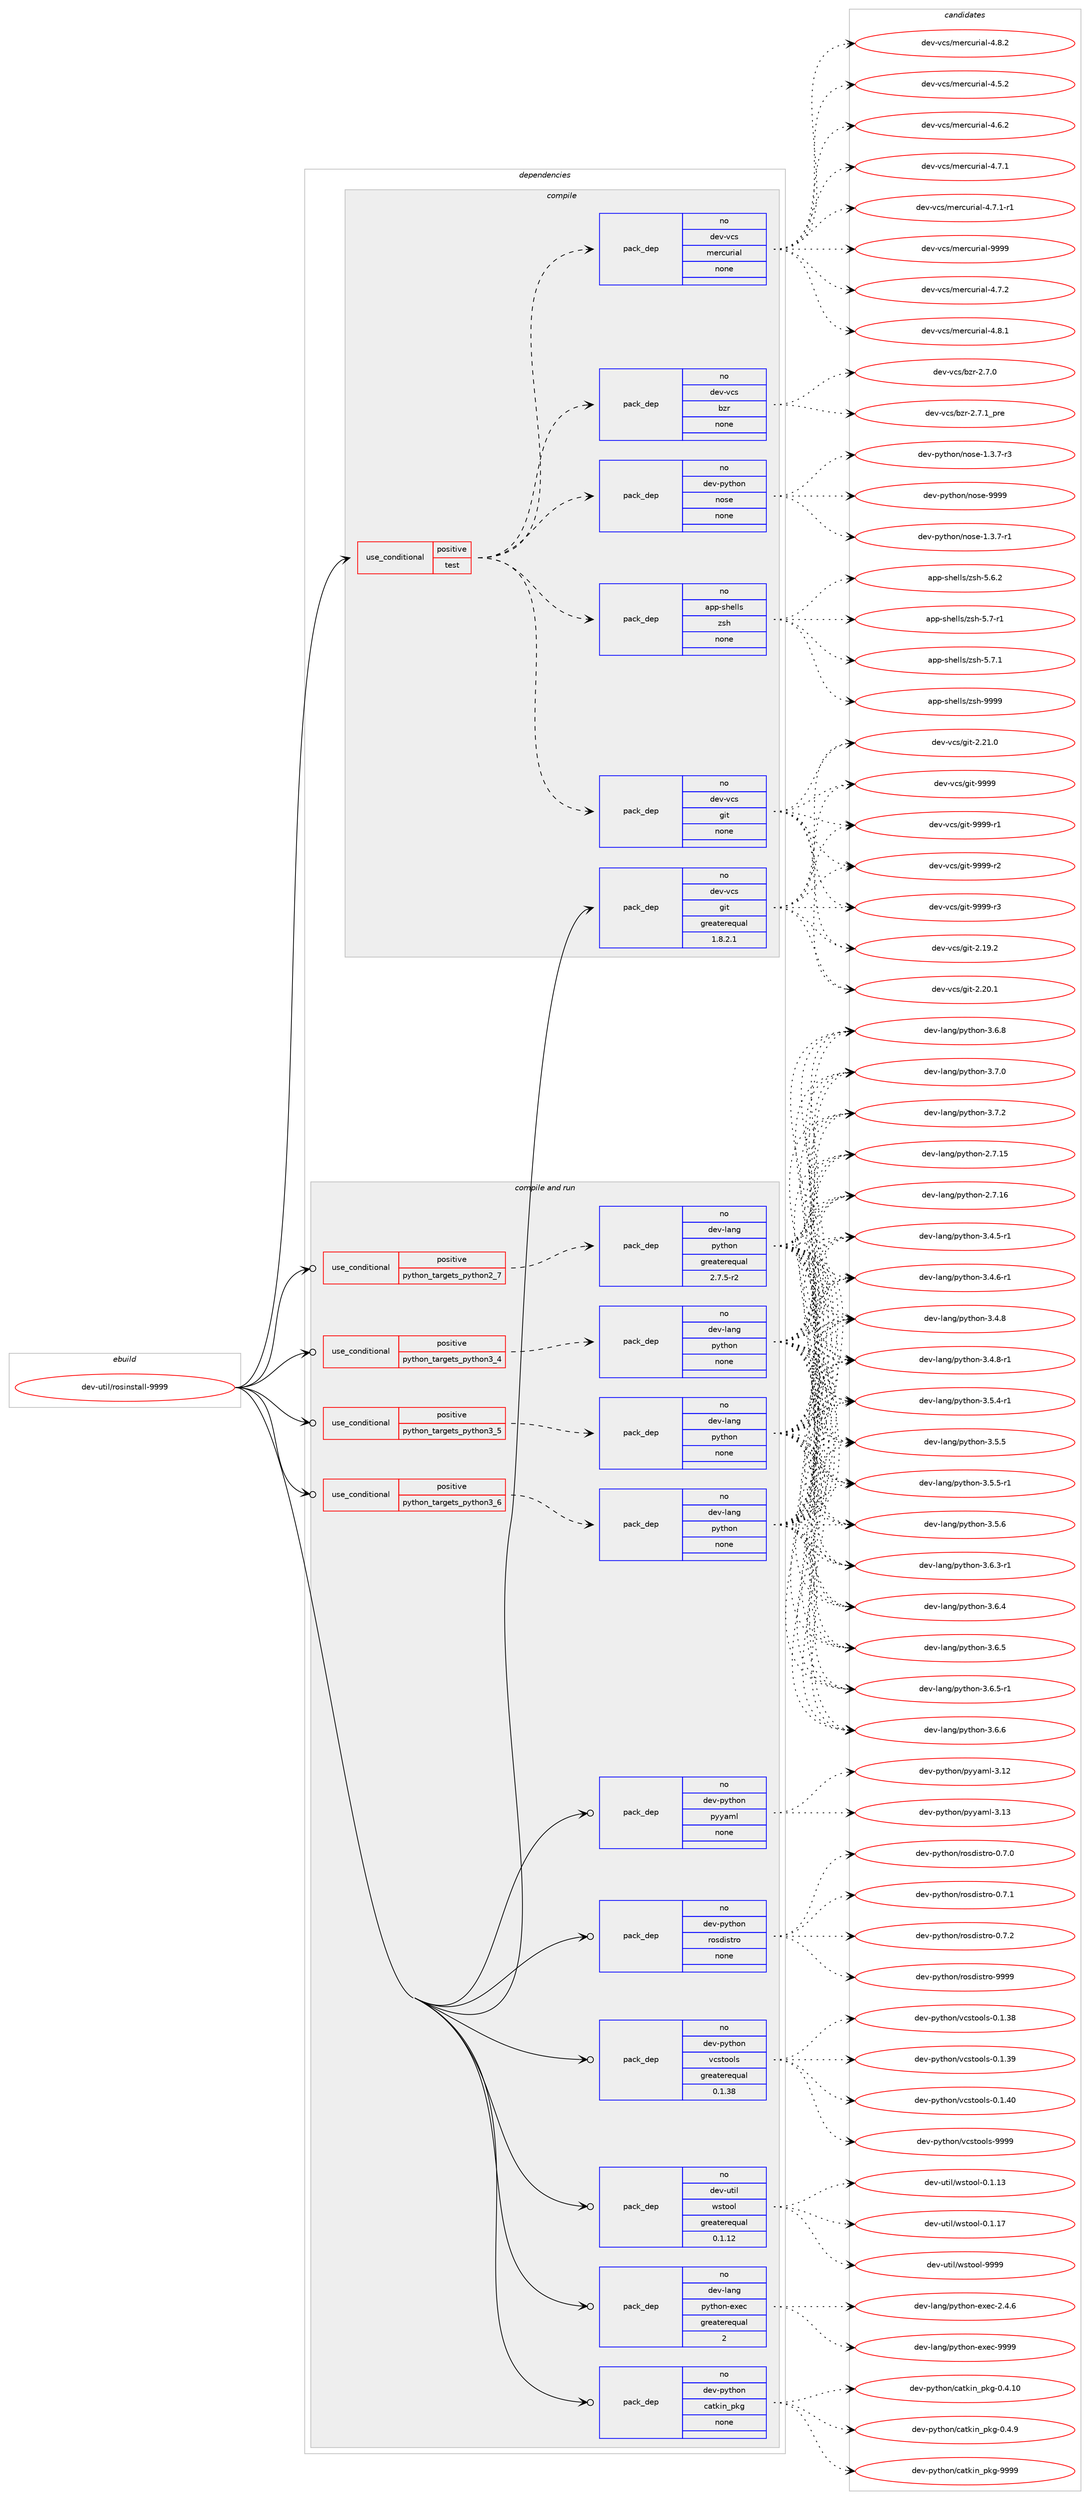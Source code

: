digraph prolog {

# *************
# Graph options
# *************

newrank=true;
concentrate=true;
compound=true;
graph [rankdir=LR,fontname=Helvetica,fontsize=10,ranksep=1.5];#, ranksep=2.5, nodesep=0.2];
edge  [arrowhead=vee];
node  [fontname=Helvetica,fontsize=10];

# **********
# The ebuild
# **********

subgraph cluster_leftcol {
color=gray;
rank=same;
label=<<i>ebuild</i>>;
id [label="dev-util/rosinstall-9999", color=red, width=4, href="../dev-util/rosinstall-9999.svg"];
}

# ****************
# The dependencies
# ****************

subgraph cluster_midcol {
color=gray;
label=<<i>dependencies</i>>;
subgraph cluster_compile {
fillcolor="#eeeeee";
style=filled;
label=<<i>compile</i>>;
subgraph cond424993 {
dependency1548771 [label=<<TABLE BORDER="0" CELLBORDER="1" CELLSPACING="0" CELLPADDING="4"><TR><TD ROWSPAN="3" CELLPADDING="10">use_conditional</TD></TR><TR><TD>positive</TD></TR><TR><TD>test</TD></TR></TABLE>>, shape=none, color=red];
subgraph pack1100071 {
dependency1548772 [label=<<TABLE BORDER="0" CELLBORDER="1" CELLSPACING="0" CELLPADDING="4" WIDTH="220"><TR><TD ROWSPAN="6" CELLPADDING="30">pack_dep</TD></TR><TR><TD WIDTH="110">no</TD></TR><TR><TD>dev-python</TD></TR><TR><TD>nose</TD></TR><TR><TD>none</TD></TR><TR><TD></TD></TR></TABLE>>, shape=none, color=blue];
}
dependency1548771:e -> dependency1548772:w [weight=20,style="dashed",arrowhead="vee"];
subgraph pack1100072 {
dependency1548773 [label=<<TABLE BORDER="0" CELLBORDER="1" CELLSPACING="0" CELLPADDING="4" WIDTH="220"><TR><TD ROWSPAN="6" CELLPADDING="30">pack_dep</TD></TR><TR><TD WIDTH="110">no</TD></TR><TR><TD>dev-vcs</TD></TR><TR><TD>git</TD></TR><TR><TD>none</TD></TR><TR><TD></TD></TR></TABLE>>, shape=none, color=blue];
}
dependency1548771:e -> dependency1548773:w [weight=20,style="dashed",arrowhead="vee"];
subgraph pack1100073 {
dependency1548774 [label=<<TABLE BORDER="0" CELLBORDER="1" CELLSPACING="0" CELLPADDING="4" WIDTH="220"><TR><TD ROWSPAN="6" CELLPADDING="30">pack_dep</TD></TR><TR><TD WIDTH="110">no</TD></TR><TR><TD>dev-vcs</TD></TR><TR><TD>bzr</TD></TR><TR><TD>none</TD></TR><TR><TD></TD></TR></TABLE>>, shape=none, color=blue];
}
dependency1548771:e -> dependency1548774:w [weight=20,style="dashed",arrowhead="vee"];
subgraph pack1100074 {
dependency1548775 [label=<<TABLE BORDER="0" CELLBORDER="1" CELLSPACING="0" CELLPADDING="4" WIDTH="220"><TR><TD ROWSPAN="6" CELLPADDING="30">pack_dep</TD></TR><TR><TD WIDTH="110">no</TD></TR><TR><TD>dev-vcs</TD></TR><TR><TD>mercurial</TD></TR><TR><TD>none</TD></TR><TR><TD></TD></TR></TABLE>>, shape=none, color=blue];
}
dependency1548771:e -> dependency1548775:w [weight=20,style="dashed",arrowhead="vee"];
subgraph pack1100075 {
dependency1548776 [label=<<TABLE BORDER="0" CELLBORDER="1" CELLSPACING="0" CELLPADDING="4" WIDTH="220"><TR><TD ROWSPAN="6" CELLPADDING="30">pack_dep</TD></TR><TR><TD WIDTH="110">no</TD></TR><TR><TD>app-shells</TD></TR><TR><TD>zsh</TD></TR><TR><TD>none</TD></TR><TR><TD></TD></TR></TABLE>>, shape=none, color=blue];
}
dependency1548771:e -> dependency1548776:w [weight=20,style="dashed",arrowhead="vee"];
}
id:e -> dependency1548771:w [weight=20,style="solid",arrowhead="vee"];
subgraph pack1100076 {
dependency1548777 [label=<<TABLE BORDER="0" CELLBORDER="1" CELLSPACING="0" CELLPADDING="4" WIDTH="220"><TR><TD ROWSPAN="6" CELLPADDING="30">pack_dep</TD></TR><TR><TD WIDTH="110">no</TD></TR><TR><TD>dev-vcs</TD></TR><TR><TD>git</TD></TR><TR><TD>greaterequal</TD></TR><TR><TD>1.8.2.1</TD></TR></TABLE>>, shape=none, color=blue];
}
id:e -> dependency1548777:w [weight=20,style="solid",arrowhead="vee"];
}
subgraph cluster_compileandrun {
fillcolor="#eeeeee";
style=filled;
label=<<i>compile and run</i>>;
subgraph cond424994 {
dependency1548778 [label=<<TABLE BORDER="0" CELLBORDER="1" CELLSPACING="0" CELLPADDING="4"><TR><TD ROWSPAN="3" CELLPADDING="10">use_conditional</TD></TR><TR><TD>positive</TD></TR><TR><TD>python_targets_python2_7</TD></TR></TABLE>>, shape=none, color=red];
subgraph pack1100077 {
dependency1548779 [label=<<TABLE BORDER="0" CELLBORDER="1" CELLSPACING="0" CELLPADDING="4" WIDTH="220"><TR><TD ROWSPAN="6" CELLPADDING="30">pack_dep</TD></TR><TR><TD WIDTH="110">no</TD></TR><TR><TD>dev-lang</TD></TR><TR><TD>python</TD></TR><TR><TD>greaterequal</TD></TR><TR><TD>2.7.5-r2</TD></TR></TABLE>>, shape=none, color=blue];
}
dependency1548778:e -> dependency1548779:w [weight=20,style="dashed",arrowhead="vee"];
}
id:e -> dependency1548778:w [weight=20,style="solid",arrowhead="odotvee"];
subgraph cond424995 {
dependency1548780 [label=<<TABLE BORDER="0" CELLBORDER="1" CELLSPACING="0" CELLPADDING="4"><TR><TD ROWSPAN="3" CELLPADDING="10">use_conditional</TD></TR><TR><TD>positive</TD></TR><TR><TD>python_targets_python3_4</TD></TR></TABLE>>, shape=none, color=red];
subgraph pack1100078 {
dependency1548781 [label=<<TABLE BORDER="0" CELLBORDER="1" CELLSPACING="0" CELLPADDING="4" WIDTH="220"><TR><TD ROWSPAN="6" CELLPADDING="30">pack_dep</TD></TR><TR><TD WIDTH="110">no</TD></TR><TR><TD>dev-lang</TD></TR><TR><TD>python</TD></TR><TR><TD>none</TD></TR><TR><TD></TD></TR></TABLE>>, shape=none, color=blue];
}
dependency1548780:e -> dependency1548781:w [weight=20,style="dashed",arrowhead="vee"];
}
id:e -> dependency1548780:w [weight=20,style="solid",arrowhead="odotvee"];
subgraph cond424996 {
dependency1548782 [label=<<TABLE BORDER="0" CELLBORDER="1" CELLSPACING="0" CELLPADDING="4"><TR><TD ROWSPAN="3" CELLPADDING="10">use_conditional</TD></TR><TR><TD>positive</TD></TR><TR><TD>python_targets_python3_5</TD></TR></TABLE>>, shape=none, color=red];
subgraph pack1100079 {
dependency1548783 [label=<<TABLE BORDER="0" CELLBORDER="1" CELLSPACING="0" CELLPADDING="4" WIDTH="220"><TR><TD ROWSPAN="6" CELLPADDING="30">pack_dep</TD></TR><TR><TD WIDTH="110">no</TD></TR><TR><TD>dev-lang</TD></TR><TR><TD>python</TD></TR><TR><TD>none</TD></TR><TR><TD></TD></TR></TABLE>>, shape=none, color=blue];
}
dependency1548782:e -> dependency1548783:w [weight=20,style="dashed",arrowhead="vee"];
}
id:e -> dependency1548782:w [weight=20,style="solid",arrowhead="odotvee"];
subgraph cond424997 {
dependency1548784 [label=<<TABLE BORDER="0" CELLBORDER="1" CELLSPACING="0" CELLPADDING="4"><TR><TD ROWSPAN="3" CELLPADDING="10">use_conditional</TD></TR><TR><TD>positive</TD></TR><TR><TD>python_targets_python3_6</TD></TR></TABLE>>, shape=none, color=red];
subgraph pack1100080 {
dependency1548785 [label=<<TABLE BORDER="0" CELLBORDER="1" CELLSPACING="0" CELLPADDING="4" WIDTH="220"><TR><TD ROWSPAN="6" CELLPADDING="30">pack_dep</TD></TR><TR><TD WIDTH="110">no</TD></TR><TR><TD>dev-lang</TD></TR><TR><TD>python</TD></TR><TR><TD>none</TD></TR><TR><TD></TD></TR></TABLE>>, shape=none, color=blue];
}
dependency1548784:e -> dependency1548785:w [weight=20,style="dashed",arrowhead="vee"];
}
id:e -> dependency1548784:w [weight=20,style="solid",arrowhead="odotvee"];
subgraph pack1100081 {
dependency1548786 [label=<<TABLE BORDER="0" CELLBORDER="1" CELLSPACING="0" CELLPADDING="4" WIDTH="220"><TR><TD ROWSPAN="6" CELLPADDING="30">pack_dep</TD></TR><TR><TD WIDTH="110">no</TD></TR><TR><TD>dev-lang</TD></TR><TR><TD>python-exec</TD></TR><TR><TD>greaterequal</TD></TR><TR><TD>2</TD></TR></TABLE>>, shape=none, color=blue];
}
id:e -> dependency1548786:w [weight=20,style="solid",arrowhead="odotvee"];
subgraph pack1100082 {
dependency1548787 [label=<<TABLE BORDER="0" CELLBORDER="1" CELLSPACING="0" CELLPADDING="4" WIDTH="220"><TR><TD ROWSPAN="6" CELLPADDING="30">pack_dep</TD></TR><TR><TD WIDTH="110">no</TD></TR><TR><TD>dev-python</TD></TR><TR><TD>catkin_pkg</TD></TR><TR><TD>none</TD></TR><TR><TD></TD></TR></TABLE>>, shape=none, color=blue];
}
id:e -> dependency1548787:w [weight=20,style="solid",arrowhead="odotvee"];
subgraph pack1100083 {
dependency1548788 [label=<<TABLE BORDER="0" CELLBORDER="1" CELLSPACING="0" CELLPADDING="4" WIDTH="220"><TR><TD ROWSPAN="6" CELLPADDING="30">pack_dep</TD></TR><TR><TD WIDTH="110">no</TD></TR><TR><TD>dev-python</TD></TR><TR><TD>pyyaml</TD></TR><TR><TD>none</TD></TR><TR><TD></TD></TR></TABLE>>, shape=none, color=blue];
}
id:e -> dependency1548788:w [weight=20,style="solid",arrowhead="odotvee"];
subgraph pack1100084 {
dependency1548789 [label=<<TABLE BORDER="0" CELLBORDER="1" CELLSPACING="0" CELLPADDING="4" WIDTH="220"><TR><TD ROWSPAN="6" CELLPADDING="30">pack_dep</TD></TR><TR><TD WIDTH="110">no</TD></TR><TR><TD>dev-python</TD></TR><TR><TD>rosdistro</TD></TR><TR><TD>none</TD></TR><TR><TD></TD></TR></TABLE>>, shape=none, color=blue];
}
id:e -> dependency1548789:w [weight=20,style="solid",arrowhead="odotvee"];
subgraph pack1100085 {
dependency1548790 [label=<<TABLE BORDER="0" CELLBORDER="1" CELLSPACING="0" CELLPADDING="4" WIDTH="220"><TR><TD ROWSPAN="6" CELLPADDING="30">pack_dep</TD></TR><TR><TD WIDTH="110">no</TD></TR><TR><TD>dev-python</TD></TR><TR><TD>vcstools</TD></TR><TR><TD>greaterequal</TD></TR><TR><TD>0.1.38</TD></TR></TABLE>>, shape=none, color=blue];
}
id:e -> dependency1548790:w [weight=20,style="solid",arrowhead="odotvee"];
subgraph pack1100086 {
dependency1548791 [label=<<TABLE BORDER="0" CELLBORDER="1" CELLSPACING="0" CELLPADDING="4" WIDTH="220"><TR><TD ROWSPAN="6" CELLPADDING="30">pack_dep</TD></TR><TR><TD WIDTH="110">no</TD></TR><TR><TD>dev-util</TD></TR><TR><TD>wstool</TD></TR><TR><TD>greaterequal</TD></TR><TR><TD>0.1.12</TD></TR></TABLE>>, shape=none, color=blue];
}
id:e -> dependency1548791:w [weight=20,style="solid",arrowhead="odotvee"];
}
subgraph cluster_run {
fillcolor="#eeeeee";
style=filled;
label=<<i>run</i>>;
}
}

# **************
# The candidates
# **************

subgraph cluster_choices {
rank=same;
color=gray;
label=<<i>candidates</i>>;

subgraph choice1100071 {
color=black;
nodesep=1;
choice10010111845112121116104111110471101111151014549465146554511449 [label="dev-python/nose-1.3.7-r1", color=red, width=4,href="../dev-python/nose-1.3.7-r1.svg"];
choice10010111845112121116104111110471101111151014549465146554511451 [label="dev-python/nose-1.3.7-r3", color=red, width=4,href="../dev-python/nose-1.3.7-r3.svg"];
choice10010111845112121116104111110471101111151014557575757 [label="dev-python/nose-9999", color=red, width=4,href="../dev-python/nose-9999.svg"];
dependency1548772:e -> choice10010111845112121116104111110471101111151014549465146554511449:w [style=dotted,weight="100"];
dependency1548772:e -> choice10010111845112121116104111110471101111151014549465146554511451:w [style=dotted,weight="100"];
dependency1548772:e -> choice10010111845112121116104111110471101111151014557575757:w [style=dotted,weight="100"];
}
subgraph choice1100072 {
color=black;
nodesep=1;
choice10010111845118991154710310511645504649574650 [label="dev-vcs/git-2.19.2", color=red, width=4,href="../dev-vcs/git-2.19.2.svg"];
choice10010111845118991154710310511645504650484649 [label="dev-vcs/git-2.20.1", color=red, width=4,href="../dev-vcs/git-2.20.1.svg"];
choice10010111845118991154710310511645504650494648 [label="dev-vcs/git-2.21.0", color=red, width=4,href="../dev-vcs/git-2.21.0.svg"];
choice1001011184511899115471031051164557575757 [label="dev-vcs/git-9999", color=red, width=4,href="../dev-vcs/git-9999.svg"];
choice10010111845118991154710310511645575757574511449 [label="dev-vcs/git-9999-r1", color=red, width=4,href="../dev-vcs/git-9999-r1.svg"];
choice10010111845118991154710310511645575757574511450 [label="dev-vcs/git-9999-r2", color=red, width=4,href="../dev-vcs/git-9999-r2.svg"];
choice10010111845118991154710310511645575757574511451 [label="dev-vcs/git-9999-r3", color=red, width=4,href="../dev-vcs/git-9999-r3.svg"];
dependency1548773:e -> choice10010111845118991154710310511645504649574650:w [style=dotted,weight="100"];
dependency1548773:e -> choice10010111845118991154710310511645504650484649:w [style=dotted,weight="100"];
dependency1548773:e -> choice10010111845118991154710310511645504650494648:w [style=dotted,weight="100"];
dependency1548773:e -> choice1001011184511899115471031051164557575757:w [style=dotted,weight="100"];
dependency1548773:e -> choice10010111845118991154710310511645575757574511449:w [style=dotted,weight="100"];
dependency1548773:e -> choice10010111845118991154710310511645575757574511450:w [style=dotted,weight="100"];
dependency1548773:e -> choice10010111845118991154710310511645575757574511451:w [style=dotted,weight="100"];
}
subgraph choice1100073 {
color=black;
nodesep=1;
choice10010111845118991154798122114455046554648 [label="dev-vcs/bzr-2.7.0", color=red, width=4,href="../dev-vcs/bzr-2.7.0.svg"];
choice1001011184511899115479812211445504655464995112114101 [label="dev-vcs/bzr-2.7.1_pre", color=red, width=4,href="../dev-vcs/bzr-2.7.1_pre.svg"];
dependency1548774:e -> choice10010111845118991154798122114455046554648:w [style=dotted,weight="100"];
dependency1548774:e -> choice1001011184511899115479812211445504655464995112114101:w [style=dotted,weight="100"];
}
subgraph choice1100074 {
color=black;
nodesep=1;
choice1001011184511899115471091011149911711410597108455246534650 [label="dev-vcs/mercurial-4.5.2", color=red, width=4,href="../dev-vcs/mercurial-4.5.2.svg"];
choice1001011184511899115471091011149911711410597108455246544650 [label="dev-vcs/mercurial-4.6.2", color=red, width=4,href="../dev-vcs/mercurial-4.6.2.svg"];
choice1001011184511899115471091011149911711410597108455246554649 [label="dev-vcs/mercurial-4.7.1", color=red, width=4,href="../dev-vcs/mercurial-4.7.1.svg"];
choice10010111845118991154710910111499117114105971084552465546494511449 [label="dev-vcs/mercurial-4.7.1-r1", color=red, width=4,href="../dev-vcs/mercurial-4.7.1-r1.svg"];
choice1001011184511899115471091011149911711410597108455246554650 [label="dev-vcs/mercurial-4.7.2", color=red, width=4,href="../dev-vcs/mercurial-4.7.2.svg"];
choice1001011184511899115471091011149911711410597108455246564649 [label="dev-vcs/mercurial-4.8.1", color=red, width=4,href="../dev-vcs/mercurial-4.8.1.svg"];
choice1001011184511899115471091011149911711410597108455246564650 [label="dev-vcs/mercurial-4.8.2", color=red, width=4,href="../dev-vcs/mercurial-4.8.2.svg"];
choice10010111845118991154710910111499117114105971084557575757 [label="dev-vcs/mercurial-9999", color=red, width=4,href="../dev-vcs/mercurial-9999.svg"];
dependency1548775:e -> choice1001011184511899115471091011149911711410597108455246534650:w [style=dotted,weight="100"];
dependency1548775:e -> choice1001011184511899115471091011149911711410597108455246544650:w [style=dotted,weight="100"];
dependency1548775:e -> choice1001011184511899115471091011149911711410597108455246554649:w [style=dotted,weight="100"];
dependency1548775:e -> choice10010111845118991154710910111499117114105971084552465546494511449:w [style=dotted,weight="100"];
dependency1548775:e -> choice1001011184511899115471091011149911711410597108455246554650:w [style=dotted,weight="100"];
dependency1548775:e -> choice1001011184511899115471091011149911711410597108455246564649:w [style=dotted,weight="100"];
dependency1548775:e -> choice1001011184511899115471091011149911711410597108455246564650:w [style=dotted,weight="100"];
dependency1548775:e -> choice10010111845118991154710910111499117114105971084557575757:w [style=dotted,weight="100"];
}
subgraph choice1100075 {
color=black;
nodesep=1;
choice971121124511510410110810811547122115104455346544650 [label="app-shells/zsh-5.6.2", color=red, width=4,href="../app-shells/zsh-5.6.2.svg"];
choice971121124511510410110810811547122115104455346554511449 [label="app-shells/zsh-5.7-r1", color=red, width=4,href="../app-shells/zsh-5.7-r1.svg"];
choice971121124511510410110810811547122115104455346554649 [label="app-shells/zsh-5.7.1", color=red, width=4,href="../app-shells/zsh-5.7.1.svg"];
choice9711211245115104101108108115471221151044557575757 [label="app-shells/zsh-9999", color=red, width=4,href="../app-shells/zsh-9999.svg"];
dependency1548776:e -> choice971121124511510410110810811547122115104455346544650:w [style=dotted,weight="100"];
dependency1548776:e -> choice971121124511510410110810811547122115104455346554511449:w [style=dotted,weight="100"];
dependency1548776:e -> choice971121124511510410110810811547122115104455346554649:w [style=dotted,weight="100"];
dependency1548776:e -> choice9711211245115104101108108115471221151044557575757:w [style=dotted,weight="100"];
}
subgraph choice1100076 {
color=black;
nodesep=1;
choice10010111845118991154710310511645504649574650 [label="dev-vcs/git-2.19.2", color=red, width=4,href="../dev-vcs/git-2.19.2.svg"];
choice10010111845118991154710310511645504650484649 [label="dev-vcs/git-2.20.1", color=red, width=4,href="../dev-vcs/git-2.20.1.svg"];
choice10010111845118991154710310511645504650494648 [label="dev-vcs/git-2.21.0", color=red, width=4,href="../dev-vcs/git-2.21.0.svg"];
choice1001011184511899115471031051164557575757 [label="dev-vcs/git-9999", color=red, width=4,href="../dev-vcs/git-9999.svg"];
choice10010111845118991154710310511645575757574511449 [label="dev-vcs/git-9999-r1", color=red, width=4,href="../dev-vcs/git-9999-r1.svg"];
choice10010111845118991154710310511645575757574511450 [label="dev-vcs/git-9999-r2", color=red, width=4,href="../dev-vcs/git-9999-r2.svg"];
choice10010111845118991154710310511645575757574511451 [label="dev-vcs/git-9999-r3", color=red, width=4,href="../dev-vcs/git-9999-r3.svg"];
dependency1548777:e -> choice10010111845118991154710310511645504649574650:w [style=dotted,weight="100"];
dependency1548777:e -> choice10010111845118991154710310511645504650484649:w [style=dotted,weight="100"];
dependency1548777:e -> choice10010111845118991154710310511645504650494648:w [style=dotted,weight="100"];
dependency1548777:e -> choice1001011184511899115471031051164557575757:w [style=dotted,weight="100"];
dependency1548777:e -> choice10010111845118991154710310511645575757574511449:w [style=dotted,weight="100"];
dependency1548777:e -> choice10010111845118991154710310511645575757574511450:w [style=dotted,weight="100"];
dependency1548777:e -> choice10010111845118991154710310511645575757574511451:w [style=dotted,weight="100"];
}
subgraph choice1100077 {
color=black;
nodesep=1;
choice10010111845108971101034711212111610411111045504655464953 [label="dev-lang/python-2.7.15", color=red, width=4,href="../dev-lang/python-2.7.15.svg"];
choice10010111845108971101034711212111610411111045504655464954 [label="dev-lang/python-2.7.16", color=red, width=4,href="../dev-lang/python-2.7.16.svg"];
choice1001011184510897110103471121211161041111104551465246534511449 [label="dev-lang/python-3.4.5-r1", color=red, width=4,href="../dev-lang/python-3.4.5-r1.svg"];
choice1001011184510897110103471121211161041111104551465246544511449 [label="dev-lang/python-3.4.6-r1", color=red, width=4,href="../dev-lang/python-3.4.6-r1.svg"];
choice100101118451089711010347112121116104111110455146524656 [label="dev-lang/python-3.4.8", color=red, width=4,href="../dev-lang/python-3.4.8.svg"];
choice1001011184510897110103471121211161041111104551465246564511449 [label="dev-lang/python-3.4.8-r1", color=red, width=4,href="../dev-lang/python-3.4.8-r1.svg"];
choice1001011184510897110103471121211161041111104551465346524511449 [label="dev-lang/python-3.5.4-r1", color=red, width=4,href="../dev-lang/python-3.5.4-r1.svg"];
choice100101118451089711010347112121116104111110455146534653 [label="dev-lang/python-3.5.5", color=red, width=4,href="../dev-lang/python-3.5.5.svg"];
choice1001011184510897110103471121211161041111104551465346534511449 [label="dev-lang/python-3.5.5-r1", color=red, width=4,href="../dev-lang/python-3.5.5-r1.svg"];
choice100101118451089711010347112121116104111110455146534654 [label="dev-lang/python-3.5.6", color=red, width=4,href="../dev-lang/python-3.5.6.svg"];
choice1001011184510897110103471121211161041111104551465446514511449 [label="dev-lang/python-3.6.3-r1", color=red, width=4,href="../dev-lang/python-3.6.3-r1.svg"];
choice100101118451089711010347112121116104111110455146544652 [label="dev-lang/python-3.6.4", color=red, width=4,href="../dev-lang/python-3.6.4.svg"];
choice100101118451089711010347112121116104111110455146544653 [label="dev-lang/python-3.6.5", color=red, width=4,href="../dev-lang/python-3.6.5.svg"];
choice1001011184510897110103471121211161041111104551465446534511449 [label="dev-lang/python-3.6.5-r1", color=red, width=4,href="../dev-lang/python-3.6.5-r1.svg"];
choice100101118451089711010347112121116104111110455146544654 [label="dev-lang/python-3.6.6", color=red, width=4,href="../dev-lang/python-3.6.6.svg"];
choice100101118451089711010347112121116104111110455146544656 [label="dev-lang/python-3.6.8", color=red, width=4,href="../dev-lang/python-3.6.8.svg"];
choice100101118451089711010347112121116104111110455146554648 [label="dev-lang/python-3.7.0", color=red, width=4,href="../dev-lang/python-3.7.0.svg"];
choice100101118451089711010347112121116104111110455146554650 [label="dev-lang/python-3.7.2", color=red, width=4,href="../dev-lang/python-3.7.2.svg"];
dependency1548779:e -> choice10010111845108971101034711212111610411111045504655464953:w [style=dotted,weight="100"];
dependency1548779:e -> choice10010111845108971101034711212111610411111045504655464954:w [style=dotted,weight="100"];
dependency1548779:e -> choice1001011184510897110103471121211161041111104551465246534511449:w [style=dotted,weight="100"];
dependency1548779:e -> choice1001011184510897110103471121211161041111104551465246544511449:w [style=dotted,weight="100"];
dependency1548779:e -> choice100101118451089711010347112121116104111110455146524656:w [style=dotted,weight="100"];
dependency1548779:e -> choice1001011184510897110103471121211161041111104551465246564511449:w [style=dotted,weight="100"];
dependency1548779:e -> choice1001011184510897110103471121211161041111104551465346524511449:w [style=dotted,weight="100"];
dependency1548779:e -> choice100101118451089711010347112121116104111110455146534653:w [style=dotted,weight="100"];
dependency1548779:e -> choice1001011184510897110103471121211161041111104551465346534511449:w [style=dotted,weight="100"];
dependency1548779:e -> choice100101118451089711010347112121116104111110455146534654:w [style=dotted,weight="100"];
dependency1548779:e -> choice1001011184510897110103471121211161041111104551465446514511449:w [style=dotted,weight="100"];
dependency1548779:e -> choice100101118451089711010347112121116104111110455146544652:w [style=dotted,weight="100"];
dependency1548779:e -> choice100101118451089711010347112121116104111110455146544653:w [style=dotted,weight="100"];
dependency1548779:e -> choice1001011184510897110103471121211161041111104551465446534511449:w [style=dotted,weight="100"];
dependency1548779:e -> choice100101118451089711010347112121116104111110455146544654:w [style=dotted,weight="100"];
dependency1548779:e -> choice100101118451089711010347112121116104111110455146544656:w [style=dotted,weight="100"];
dependency1548779:e -> choice100101118451089711010347112121116104111110455146554648:w [style=dotted,weight="100"];
dependency1548779:e -> choice100101118451089711010347112121116104111110455146554650:w [style=dotted,weight="100"];
}
subgraph choice1100078 {
color=black;
nodesep=1;
choice10010111845108971101034711212111610411111045504655464953 [label="dev-lang/python-2.7.15", color=red, width=4,href="../dev-lang/python-2.7.15.svg"];
choice10010111845108971101034711212111610411111045504655464954 [label="dev-lang/python-2.7.16", color=red, width=4,href="../dev-lang/python-2.7.16.svg"];
choice1001011184510897110103471121211161041111104551465246534511449 [label="dev-lang/python-3.4.5-r1", color=red, width=4,href="../dev-lang/python-3.4.5-r1.svg"];
choice1001011184510897110103471121211161041111104551465246544511449 [label="dev-lang/python-3.4.6-r1", color=red, width=4,href="../dev-lang/python-3.4.6-r1.svg"];
choice100101118451089711010347112121116104111110455146524656 [label="dev-lang/python-3.4.8", color=red, width=4,href="../dev-lang/python-3.4.8.svg"];
choice1001011184510897110103471121211161041111104551465246564511449 [label="dev-lang/python-3.4.8-r1", color=red, width=4,href="../dev-lang/python-3.4.8-r1.svg"];
choice1001011184510897110103471121211161041111104551465346524511449 [label="dev-lang/python-3.5.4-r1", color=red, width=4,href="../dev-lang/python-3.5.4-r1.svg"];
choice100101118451089711010347112121116104111110455146534653 [label="dev-lang/python-3.5.5", color=red, width=4,href="../dev-lang/python-3.5.5.svg"];
choice1001011184510897110103471121211161041111104551465346534511449 [label="dev-lang/python-3.5.5-r1", color=red, width=4,href="../dev-lang/python-3.5.5-r1.svg"];
choice100101118451089711010347112121116104111110455146534654 [label="dev-lang/python-3.5.6", color=red, width=4,href="../dev-lang/python-3.5.6.svg"];
choice1001011184510897110103471121211161041111104551465446514511449 [label="dev-lang/python-3.6.3-r1", color=red, width=4,href="../dev-lang/python-3.6.3-r1.svg"];
choice100101118451089711010347112121116104111110455146544652 [label="dev-lang/python-3.6.4", color=red, width=4,href="../dev-lang/python-3.6.4.svg"];
choice100101118451089711010347112121116104111110455146544653 [label="dev-lang/python-3.6.5", color=red, width=4,href="../dev-lang/python-3.6.5.svg"];
choice1001011184510897110103471121211161041111104551465446534511449 [label="dev-lang/python-3.6.5-r1", color=red, width=4,href="../dev-lang/python-3.6.5-r1.svg"];
choice100101118451089711010347112121116104111110455146544654 [label="dev-lang/python-3.6.6", color=red, width=4,href="../dev-lang/python-3.6.6.svg"];
choice100101118451089711010347112121116104111110455146544656 [label="dev-lang/python-3.6.8", color=red, width=4,href="../dev-lang/python-3.6.8.svg"];
choice100101118451089711010347112121116104111110455146554648 [label="dev-lang/python-3.7.0", color=red, width=4,href="../dev-lang/python-3.7.0.svg"];
choice100101118451089711010347112121116104111110455146554650 [label="dev-lang/python-3.7.2", color=red, width=4,href="../dev-lang/python-3.7.2.svg"];
dependency1548781:e -> choice10010111845108971101034711212111610411111045504655464953:w [style=dotted,weight="100"];
dependency1548781:e -> choice10010111845108971101034711212111610411111045504655464954:w [style=dotted,weight="100"];
dependency1548781:e -> choice1001011184510897110103471121211161041111104551465246534511449:w [style=dotted,weight="100"];
dependency1548781:e -> choice1001011184510897110103471121211161041111104551465246544511449:w [style=dotted,weight="100"];
dependency1548781:e -> choice100101118451089711010347112121116104111110455146524656:w [style=dotted,weight="100"];
dependency1548781:e -> choice1001011184510897110103471121211161041111104551465246564511449:w [style=dotted,weight="100"];
dependency1548781:e -> choice1001011184510897110103471121211161041111104551465346524511449:w [style=dotted,weight="100"];
dependency1548781:e -> choice100101118451089711010347112121116104111110455146534653:w [style=dotted,weight="100"];
dependency1548781:e -> choice1001011184510897110103471121211161041111104551465346534511449:w [style=dotted,weight="100"];
dependency1548781:e -> choice100101118451089711010347112121116104111110455146534654:w [style=dotted,weight="100"];
dependency1548781:e -> choice1001011184510897110103471121211161041111104551465446514511449:w [style=dotted,weight="100"];
dependency1548781:e -> choice100101118451089711010347112121116104111110455146544652:w [style=dotted,weight="100"];
dependency1548781:e -> choice100101118451089711010347112121116104111110455146544653:w [style=dotted,weight="100"];
dependency1548781:e -> choice1001011184510897110103471121211161041111104551465446534511449:w [style=dotted,weight="100"];
dependency1548781:e -> choice100101118451089711010347112121116104111110455146544654:w [style=dotted,weight="100"];
dependency1548781:e -> choice100101118451089711010347112121116104111110455146544656:w [style=dotted,weight="100"];
dependency1548781:e -> choice100101118451089711010347112121116104111110455146554648:w [style=dotted,weight="100"];
dependency1548781:e -> choice100101118451089711010347112121116104111110455146554650:w [style=dotted,weight="100"];
}
subgraph choice1100079 {
color=black;
nodesep=1;
choice10010111845108971101034711212111610411111045504655464953 [label="dev-lang/python-2.7.15", color=red, width=4,href="../dev-lang/python-2.7.15.svg"];
choice10010111845108971101034711212111610411111045504655464954 [label="dev-lang/python-2.7.16", color=red, width=4,href="../dev-lang/python-2.7.16.svg"];
choice1001011184510897110103471121211161041111104551465246534511449 [label="dev-lang/python-3.4.5-r1", color=red, width=4,href="../dev-lang/python-3.4.5-r1.svg"];
choice1001011184510897110103471121211161041111104551465246544511449 [label="dev-lang/python-3.4.6-r1", color=red, width=4,href="../dev-lang/python-3.4.6-r1.svg"];
choice100101118451089711010347112121116104111110455146524656 [label="dev-lang/python-3.4.8", color=red, width=4,href="../dev-lang/python-3.4.8.svg"];
choice1001011184510897110103471121211161041111104551465246564511449 [label="dev-lang/python-3.4.8-r1", color=red, width=4,href="../dev-lang/python-3.4.8-r1.svg"];
choice1001011184510897110103471121211161041111104551465346524511449 [label="dev-lang/python-3.5.4-r1", color=red, width=4,href="../dev-lang/python-3.5.4-r1.svg"];
choice100101118451089711010347112121116104111110455146534653 [label="dev-lang/python-3.5.5", color=red, width=4,href="../dev-lang/python-3.5.5.svg"];
choice1001011184510897110103471121211161041111104551465346534511449 [label="dev-lang/python-3.5.5-r1", color=red, width=4,href="../dev-lang/python-3.5.5-r1.svg"];
choice100101118451089711010347112121116104111110455146534654 [label="dev-lang/python-3.5.6", color=red, width=4,href="../dev-lang/python-3.5.6.svg"];
choice1001011184510897110103471121211161041111104551465446514511449 [label="dev-lang/python-3.6.3-r1", color=red, width=4,href="../dev-lang/python-3.6.3-r1.svg"];
choice100101118451089711010347112121116104111110455146544652 [label="dev-lang/python-3.6.4", color=red, width=4,href="../dev-lang/python-3.6.4.svg"];
choice100101118451089711010347112121116104111110455146544653 [label="dev-lang/python-3.6.5", color=red, width=4,href="../dev-lang/python-3.6.5.svg"];
choice1001011184510897110103471121211161041111104551465446534511449 [label="dev-lang/python-3.6.5-r1", color=red, width=4,href="../dev-lang/python-3.6.5-r1.svg"];
choice100101118451089711010347112121116104111110455146544654 [label="dev-lang/python-3.6.6", color=red, width=4,href="../dev-lang/python-3.6.6.svg"];
choice100101118451089711010347112121116104111110455146544656 [label="dev-lang/python-3.6.8", color=red, width=4,href="../dev-lang/python-3.6.8.svg"];
choice100101118451089711010347112121116104111110455146554648 [label="dev-lang/python-3.7.0", color=red, width=4,href="../dev-lang/python-3.7.0.svg"];
choice100101118451089711010347112121116104111110455146554650 [label="dev-lang/python-3.7.2", color=red, width=4,href="../dev-lang/python-3.7.2.svg"];
dependency1548783:e -> choice10010111845108971101034711212111610411111045504655464953:w [style=dotted,weight="100"];
dependency1548783:e -> choice10010111845108971101034711212111610411111045504655464954:w [style=dotted,weight="100"];
dependency1548783:e -> choice1001011184510897110103471121211161041111104551465246534511449:w [style=dotted,weight="100"];
dependency1548783:e -> choice1001011184510897110103471121211161041111104551465246544511449:w [style=dotted,weight="100"];
dependency1548783:e -> choice100101118451089711010347112121116104111110455146524656:w [style=dotted,weight="100"];
dependency1548783:e -> choice1001011184510897110103471121211161041111104551465246564511449:w [style=dotted,weight="100"];
dependency1548783:e -> choice1001011184510897110103471121211161041111104551465346524511449:w [style=dotted,weight="100"];
dependency1548783:e -> choice100101118451089711010347112121116104111110455146534653:w [style=dotted,weight="100"];
dependency1548783:e -> choice1001011184510897110103471121211161041111104551465346534511449:w [style=dotted,weight="100"];
dependency1548783:e -> choice100101118451089711010347112121116104111110455146534654:w [style=dotted,weight="100"];
dependency1548783:e -> choice1001011184510897110103471121211161041111104551465446514511449:w [style=dotted,weight="100"];
dependency1548783:e -> choice100101118451089711010347112121116104111110455146544652:w [style=dotted,weight="100"];
dependency1548783:e -> choice100101118451089711010347112121116104111110455146544653:w [style=dotted,weight="100"];
dependency1548783:e -> choice1001011184510897110103471121211161041111104551465446534511449:w [style=dotted,weight="100"];
dependency1548783:e -> choice100101118451089711010347112121116104111110455146544654:w [style=dotted,weight="100"];
dependency1548783:e -> choice100101118451089711010347112121116104111110455146544656:w [style=dotted,weight="100"];
dependency1548783:e -> choice100101118451089711010347112121116104111110455146554648:w [style=dotted,weight="100"];
dependency1548783:e -> choice100101118451089711010347112121116104111110455146554650:w [style=dotted,weight="100"];
}
subgraph choice1100080 {
color=black;
nodesep=1;
choice10010111845108971101034711212111610411111045504655464953 [label="dev-lang/python-2.7.15", color=red, width=4,href="../dev-lang/python-2.7.15.svg"];
choice10010111845108971101034711212111610411111045504655464954 [label="dev-lang/python-2.7.16", color=red, width=4,href="../dev-lang/python-2.7.16.svg"];
choice1001011184510897110103471121211161041111104551465246534511449 [label="dev-lang/python-3.4.5-r1", color=red, width=4,href="../dev-lang/python-3.4.5-r1.svg"];
choice1001011184510897110103471121211161041111104551465246544511449 [label="dev-lang/python-3.4.6-r1", color=red, width=4,href="../dev-lang/python-3.4.6-r1.svg"];
choice100101118451089711010347112121116104111110455146524656 [label="dev-lang/python-3.4.8", color=red, width=4,href="../dev-lang/python-3.4.8.svg"];
choice1001011184510897110103471121211161041111104551465246564511449 [label="dev-lang/python-3.4.8-r1", color=red, width=4,href="../dev-lang/python-3.4.8-r1.svg"];
choice1001011184510897110103471121211161041111104551465346524511449 [label="dev-lang/python-3.5.4-r1", color=red, width=4,href="../dev-lang/python-3.5.4-r1.svg"];
choice100101118451089711010347112121116104111110455146534653 [label="dev-lang/python-3.5.5", color=red, width=4,href="../dev-lang/python-3.5.5.svg"];
choice1001011184510897110103471121211161041111104551465346534511449 [label="dev-lang/python-3.5.5-r1", color=red, width=4,href="../dev-lang/python-3.5.5-r1.svg"];
choice100101118451089711010347112121116104111110455146534654 [label="dev-lang/python-3.5.6", color=red, width=4,href="../dev-lang/python-3.5.6.svg"];
choice1001011184510897110103471121211161041111104551465446514511449 [label="dev-lang/python-3.6.3-r1", color=red, width=4,href="../dev-lang/python-3.6.3-r1.svg"];
choice100101118451089711010347112121116104111110455146544652 [label="dev-lang/python-3.6.4", color=red, width=4,href="../dev-lang/python-3.6.4.svg"];
choice100101118451089711010347112121116104111110455146544653 [label="dev-lang/python-3.6.5", color=red, width=4,href="../dev-lang/python-3.6.5.svg"];
choice1001011184510897110103471121211161041111104551465446534511449 [label="dev-lang/python-3.6.5-r1", color=red, width=4,href="../dev-lang/python-3.6.5-r1.svg"];
choice100101118451089711010347112121116104111110455146544654 [label="dev-lang/python-3.6.6", color=red, width=4,href="../dev-lang/python-3.6.6.svg"];
choice100101118451089711010347112121116104111110455146544656 [label="dev-lang/python-3.6.8", color=red, width=4,href="../dev-lang/python-3.6.8.svg"];
choice100101118451089711010347112121116104111110455146554648 [label="dev-lang/python-3.7.0", color=red, width=4,href="../dev-lang/python-3.7.0.svg"];
choice100101118451089711010347112121116104111110455146554650 [label="dev-lang/python-3.7.2", color=red, width=4,href="../dev-lang/python-3.7.2.svg"];
dependency1548785:e -> choice10010111845108971101034711212111610411111045504655464953:w [style=dotted,weight="100"];
dependency1548785:e -> choice10010111845108971101034711212111610411111045504655464954:w [style=dotted,weight="100"];
dependency1548785:e -> choice1001011184510897110103471121211161041111104551465246534511449:w [style=dotted,weight="100"];
dependency1548785:e -> choice1001011184510897110103471121211161041111104551465246544511449:w [style=dotted,weight="100"];
dependency1548785:e -> choice100101118451089711010347112121116104111110455146524656:w [style=dotted,weight="100"];
dependency1548785:e -> choice1001011184510897110103471121211161041111104551465246564511449:w [style=dotted,weight="100"];
dependency1548785:e -> choice1001011184510897110103471121211161041111104551465346524511449:w [style=dotted,weight="100"];
dependency1548785:e -> choice100101118451089711010347112121116104111110455146534653:w [style=dotted,weight="100"];
dependency1548785:e -> choice1001011184510897110103471121211161041111104551465346534511449:w [style=dotted,weight="100"];
dependency1548785:e -> choice100101118451089711010347112121116104111110455146534654:w [style=dotted,weight="100"];
dependency1548785:e -> choice1001011184510897110103471121211161041111104551465446514511449:w [style=dotted,weight="100"];
dependency1548785:e -> choice100101118451089711010347112121116104111110455146544652:w [style=dotted,weight="100"];
dependency1548785:e -> choice100101118451089711010347112121116104111110455146544653:w [style=dotted,weight="100"];
dependency1548785:e -> choice1001011184510897110103471121211161041111104551465446534511449:w [style=dotted,weight="100"];
dependency1548785:e -> choice100101118451089711010347112121116104111110455146544654:w [style=dotted,weight="100"];
dependency1548785:e -> choice100101118451089711010347112121116104111110455146544656:w [style=dotted,weight="100"];
dependency1548785:e -> choice100101118451089711010347112121116104111110455146554648:w [style=dotted,weight="100"];
dependency1548785:e -> choice100101118451089711010347112121116104111110455146554650:w [style=dotted,weight="100"];
}
subgraph choice1100081 {
color=black;
nodesep=1;
choice1001011184510897110103471121211161041111104510112010199455046524654 [label="dev-lang/python-exec-2.4.6", color=red, width=4,href="../dev-lang/python-exec-2.4.6.svg"];
choice10010111845108971101034711212111610411111045101120101994557575757 [label="dev-lang/python-exec-9999", color=red, width=4,href="../dev-lang/python-exec-9999.svg"];
dependency1548786:e -> choice1001011184510897110103471121211161041111104510112010199455046524654:w [style=dotted,weight="100"];
dependency1548786:e -> choice10010111845108971101034711212111610411111045101120101994557575757:w [style=dotted,weight="100"];
}
subgraph choice1100082 {
color=black;
nodesep=1;
choice100101118451121211161041111104799971161071051109511210710345484652464948 [label="dev-python/catkin_pkg-0.4.10", color=red, width=4,href="../dev-python/catkin_pkg-0.4.10.svg"];
choice1001011184511212111610411111047999711610710511095112107103454846524657 [label="dev-python/catkin_pkg-0.4.9", color=red, width=4,href="../dev-python/catkin_pkg-0.4.9.svg"];
choice10010111845112121116104111110479997116107105110951121071034557575757 [label="dev-python/catkin_pkg-9999", color=red, width=4,href="../dev-python/catkin_pkg-9999.svg"];
dependency1548787:e -> choice100101118451121211161041111104799971161071051109511210710345484652464948:w [style=dotted,weight="100"];
dependency1548787:e -> choice1001011184511212111610411111047999711610710511095112107103454846524657:w [style=dotted,weight="100"];
dependency1548787:e -> choice10010111845112121116104111110479997116107105110951121071034557575757:w [style=dotted,weight="100"];
}
subgraph choice1100083 {
color=black;
nodesep=1;
choice1001011184511212111610411111047112121121971091084551464950 [label="dev-python/pyyaml-3.12", color=red, width=4,href="../dev-python/pyyaml-3.12.svg"];
choice1001011184511212111610411111047112121121971091084551464951 [label="dev-python/pyyaml-3.13", color=red, width=4,href="../dev-python/pyyaml-3.13.svg"];
dependency1548788:e -> choice1001011184511212111610411111047112121121971091084551464950:w [style=dotted,weight="100"];
dependency1548788:e -> choice1001011184511212111610411111047112121121971091084551464951:w [style=dotted,weight="100"];
}
subgraph choice1100084 {
color=black;
nodesep=1;
choice1001011184511212111610411111047114111115100105115116114111454846554648 [label="dev-python/rosdistro-0.7.0", color=red, width=4,href="../dev-python/rosdistro-0.7.0.svg"];
choice1001011184511212111610411111047114111115100105115116114111454846554649 [label="dev-python/rosdistro-0.7.1", color=red, width=4,href="../dev-python/rosdistro-0.7.1.svg"];
choice1001011184511212111610411111047114111115100105115116114111454846554650 [label="dev-python/rosdistro-0.7.2", color=red, width=4,href="../dev-python/rosdistro-0.7.2.svg"];
choice10010111845112121116104111110471141111151001051151161141114557575757 [label="dev-python/rosdistro-9999", color=red, width=4,href="../dev-python/rosdistro-9999.svg"];
dependency1548789:e -> choice1001011184511212111610411111047114111115100105115116114111454846554648:w [style=dotted,weight="100"];
dependency1548789:e -> choice1001011184511212111610411111047114111115100105115116114111454846554649:w [style=dotted,weight="100"];
dependency1548789:e -> choice1001011184511212111610411111047114111115100105115116114111454846554650:w [style=dotted,weight="100"];
dependency1548789:e -> choice10010111845112121116104111110471141111151001051151161141114557575757:w [style=dotted,weight="100"];
}
subgraph choice1100085 {
color=black;
nodesep=1;
choice10010111845112121116104111110471189911511611111110811545484649465156 [label="dev-python/vcstools-0.1.38", color=red, width=4,href="../dev-python/vcstools-0.1.38.svg"];
choice10010111845112121116104111110471189911511611111110811545484649465157 [label="dev-python/vcstools-0.1.39", color=red, width=4,href="../dev-python/vcstools-0.1.39.svg"];
choice10010111845112121116104111110471189911511611111110811545484649465248 [label="dev-python/vcstools-0.1.40", color=red, width=4,href="../dev-python/vcstools-0.1.40.svg"];
choice1001011184511212111610411111047118991151161111111081154557575757 [label="dev-python/vcstools-9999", color=red, width=4,href="../dev-python/vcstools-9999.svg"];
dependency1548790:e -> choice10010111845112121116104111110471189911511611111110811545484649465156:w [style=dotted,weight="100"];
dependency1548790:e -> choice10010111845112121116104111110471189911511611111110811545484649465157:w [style=dotted,weight="100"];
dependency1548790:e -> choice10010111845112121116104111110471189911511611111110811545484649465248:w [style=dotted,weight="100"];
dependency1548790:e -> choice1001011184511212111610411111047118991151161111111081154557575757:w [style=dotted,weight="100"];
}
subgraph choice1100086 {
color=black;
nodesep=1;
choice100101118451171161051084711911511611111110845484649464951 [label="dev-util/wstool-0.1.13", color=red, width=4,href="../dev-util/wstool-0.1.13.svg"];
choice100101118451171161051084711911511611111110845484649464955 [label="dev-util/wstool-0.1.17", color=red, width=4,href="../dev-util/wstool-0.1.17.svg"];
choice10010111845117116105108471191151161111111084557575757 [label="dev-util/wstool-9999", color=red, width=4,href="../dev-util/wstool-9999.svg"];
dependency1548791:e -> choice100101118451171161051084711911511611111110845484649464951:w [style=dotted,weight="100"];
dependency1548791:e -> choice100101118451171161051084711911511611111110845484649464955:w [style=dotted,weight="100"];
dependency1548791:e -> choice10010111845117116105108471191151161111111084557575757:w [style=dotted,weight="100"];
}
}

}
